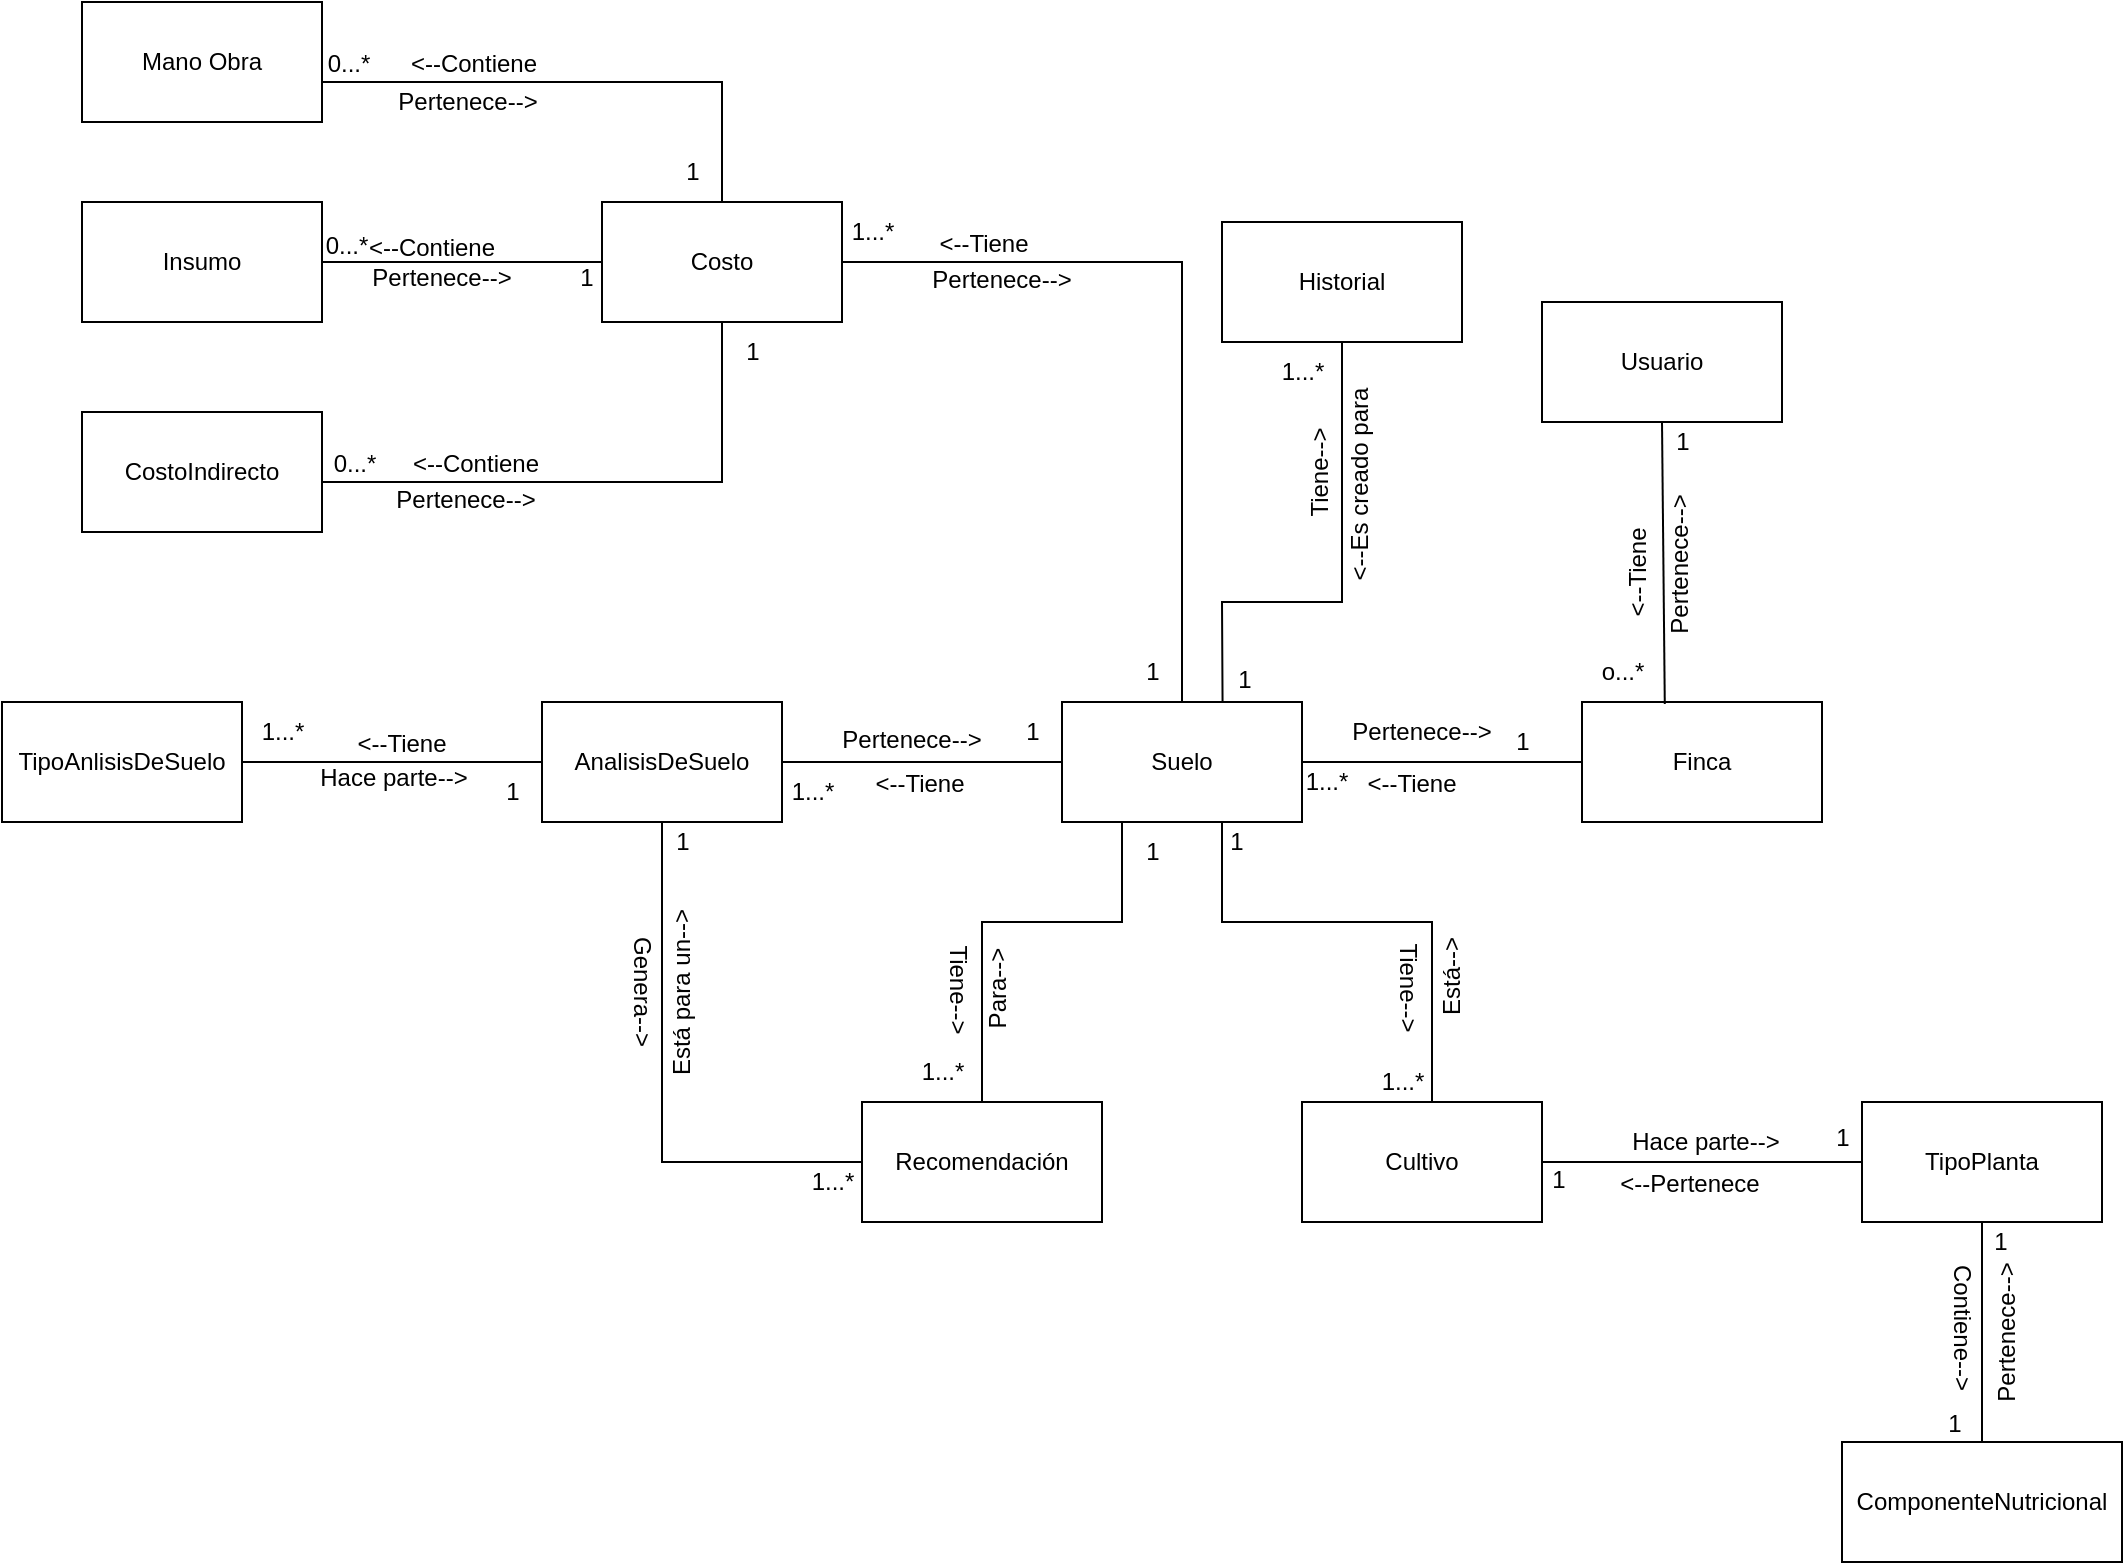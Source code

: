 <mxfile version="21.0.6" type="github">
  <diagram name="Página-1" id="VM4DMKes7zrzFQn_ShIZ">
    <mxGraphModel dx="2049" dy="1825" grid="1" gridSize="10" guides="1" tooltips="1" connect="1" arrows="1" fold="1" page="1" pageScale="1" pageWidth="827" pageHeight="1169" math="0" shadow="0">
      <root>
        <mxCell id="0" />
        <mxCell id="1" parent="0" />
        <mxCell id="wAAVuN6HU1YgThgMk9Jp-1" value="AnalisisDeSuelo" style="rounded=0;whiteSpace=wrap;html=1;" parent="1" vertex="1">
          <mxGeometry x="-110" y="170" width="120" height="60" as="geometry" />
        </mxCell>
        <mxCell id="gtoM_6XYmSIpQko0jhc2-1" value="Suelo" style="rounded=0;whiteSpace=wrap;html=1;" parent="1" vertex="1">
          <mxGeometry x="150" y="170" width="120" height="60" as="geometry" />
        </mxCell>
        <mxCell id="gtoM_6XYmSIpQko0jhc2-4" value="" style="endArrow=none;html=1;rounded=0;entryX=0;entryY=0.5;entryDx=0;entryDy=0;" parent="1" target="gtoM_6XYmSIpQko0jhc2-1" edge="1">
          <mxGeometry width="50" height="50" relative="1" as="geometry">
            <mxPoint x="10" y="200" as="sourcePoint" />
            <mxPoint x="60" y="150" as="targetPoint" />
          </mxGeometry>
        </mxCell>
        <mxCell id="gtoM_6XYmSIpQko0jhc2-5" value="Usuario" style="rounded=0;whiteSpace=wrap;html=1;" parent="1" vertex="1">
          <mxGeometry x="390" y="-30" width="120" height="60" as="geometry" />
        </mxCell>
        <mxCell id="gtoM_6XYmSIpQko0jhc2-12" value="Pertenece--&amp;gt;" style="text;html=1;strokeColor=none;fillColor=none;align=center;verticalAlign=middle;whiteSpace=wrap;rounded=0;" parent="1" vertex="1">
          <mxGeometry x="35" y="174" width="80" height="30" as="geometry" />
        </mxCell>
        <mxCell id="gtoM_6XYmSIpQko0jhc2-13" value="&amp;lt;--Tiene" style="text;html=1;strokeColor=none;fillColor=none;align=center;verticalAlign=middle;whiteSpace=wrap;rounded=0;" parent="1" vertex="1">
          <mxGeometry x="29" y="196" width="100" height="30" as="geometry" />
        </mxCell>
        <mxCell id="gtoM_6XYmSIpQko0jhc2-14" value="Finca" style="rounded=0;whiteSpace=wrap;html=1;" parent="1" vertex="1">
          <mxGeometry x="410" y="170" width="120" height="60" as="geometry" />
        </mxCell>
        <mxCell id="EihlM_Xke5t3C62atEJj-1" value="" style="endArrow=none;html=1;rounded=0;entryX=0;entryY=0.5;entryDx=0;entryDy=0;" parent="1" target="gtoM_6XYmSIpQko0jhc2-14" edge="1">
          <mxGeometry width="50" height="50" relative="1" as="geometry">
            <mxPoint x="270" y="200" as="sourcePoint" />
            <mxPoint x="320" y="150" as="targetPoint" />
          </mxGeometry>
        </mxCell>
        <mxCell id="EihlM_Xke5t3C62atEJj-2" value="Pertenece--&amp;gt;" style="text;html=1;strokeColor=none;fillColor=none;align=center;verticalAlign=middle;whiteSpace=wrap;rounded=0;" parent="1" vertex="1">
          <mxGeometry x="290" y="170" width="80" height="30" as="geometry" />
        </mxCell>
        <mxCell id="nHzaXoaMLMGKjQFt03uS-1" value="" style="endArrow=none;html=1;rounded=0;exitX=0.345;exitY=0.017;exitDx=0;exitDy=0;exitPerimeter=0;" parent="1" source="gtoM_6XYmSIpQko0jhc2-14" edge="1">
          <mxGeometry width="50" height="50" relative="1" as="geometry">
            <mxPoint x="450" y="160" as="sourcePoint" />
            <mxPoint x="450" y="30" as="targetPoint" />
          </mxGeometry>
        </mxCell>
        <mxCell id="nHzaXoaMLMGKjQFt03uS-2" value="&amp;lt;--Tiene" style="text;html=1;strokeColor=none;fillColor=none;align=center;verticalAlign=middle;whiteSpace=wrap;rounded=0;" parent="1" vertex="1">
          <mxGeometry x="285" y="196" width="80" height="30" as="geometry" />
        </mxCell>
        <mxCell id="nHzaXoaMLMGKjQFt03uS-3" value="Pertenece--&amp;gt;" style="text;html=1;strokeColor=none;fillColor=none;align=center;verticalAlign=middle;whiteSpace=wrap;rounded=0;rotation=270;" parent="1" vertex="1">
          <mxGeometry x="419" y="86" width="80" height="30" as="geometry" />
        </mxCell>
        <mxCell id="nHzaXoaMLMGKjQFt03uS-4" value="&amp;lt;--Tiene" style="text;html=1;strokeColor=none;fillColor=none;align=center;verticalAlign=middle;whiteSpace=wrap;rounded=0;rotation=270;" parent="1" vertex="1">
          <mxGeometry x="398" y="90" width="80" height="30" as="geometry" />
        </mxCell>
        <mxCell id="TpQG6C9cROLoZ1MlETch-1" value="Insumo" style="rounded=0;whiteSpace=wrap;html=1;" parent="1" vertex="1">
          <mxGeometry x="-340" y="-80" width="120" height="60" as="geometry" />
        </mxCell>
        <mxCell id="TpQG6C9cROLoZ1MlETch-2" value="Mano Obra" style="rounded=0;whiteSpace=wrap;html=1;" parent="1" vertex="1">
          <mxGeometry x="-340" y="-180" width="120" height="60" as="geometry" />
        </mxCell>
        <mxCell id="TpQG6C9cROLoZ1MlETch-3" value="Recomendación" style="rounded=0;whiteSpace=wrap;html=1;" parent="1" vertex="1">
          <mxGeometry x="50" y="370" width="120" height="60" as="geometry" />
        </mxCell>
        <mxCell id="TpQG6C9cROLoZ1MlETch-4" value="Cultivo" style="rounded=0;whiteSpace=wrap;html=1;" parent="1" vertex="1">
          <mxGeometry x="270" y="370" width="120" height="60" as="geometry" />
        </mxCell>
        <mxCell id="TpQG6C9cROLoZ1MlETch-6" value="Tiene--&amp;gt;" style="text;html=1;strokeColor=none;fillColor=none;align=center;verticalAlign=middle;whiteSpace=wrap;rounded=0;rotation=90;" parent="1" vertex="1">
          <mxGeometry x="293" y="298" width="60" height="30" as="geometry" />
        </mxCell>
        <mxCell id="TpQG6C9cROLoZ1MlETch-7" value="Está--&amp;gt;" style="text;html=1;strokeColor=none;fillColor=none;align=center;verticalAlign=middle;whiteSpace=wrap;rounded=0;rotation=270;" parent="1" vertex="1">
          <mxGeometry x="305" y="292" width="80" height="30" as="geometry" />
        </mxCell>
        <mxCell id="TpQG6C9cROLoZ1MlETch-8" value="Historial" style="rounded=0;whiteSpace=wrap;html=1;" parent="1" vertex="1">
          <mxGeometry x="230" y="-70" width="120" height="60" as="geometry" />
        </mxCell>
        <mxCell id="TpQG6C9cROLoZ1MlETch-9" value="" style="endArrow=none;html=1;rounded=0;entryX=0.5;entryY=1;entryDx=0;entryDy=0;exitX=0.669;exitY=-0.007;exitDx=0;exitDy=0;exitPerimeter=0;" parent="1" source="gtoM_6XYmSIpQko0jhc2-1" target="TpQG6C9cROLoZ1MlETch-8" edge="1">
          <mxGeometry width="50" height="50" relative="1" as="geometry">
            <mxPoint x="220" y="170" as="sourcePoint" />
            <mxPoint x="210" y="60" as="targetPoint" />
            <Array as="points">
              <mxPoint x="230" y="120" />
              <mxPoint x="290" y="120" />
            </Array>
          </mxGeometry>
        </mxCell>
        <mxCell id="TpQG6C9cROLoZ1MlETch-10" value="Tiene--&amp;gt;" style="text;html=1;strokeColor=none;fillColor=none;align=center;verticalAlign=middle;whiteSpace=wrap;rounded=0;rotation=270;" parent="1" vertex="1">
          <mxGeometry x="239" y="40" width="80" height="30" as="geometry" />
        </mxCell>
        <mxCell id="TpQG6C9cROLoZ1MlETch-11" value="TipoAnlisisDeSuelo" style="rounded=0;whiteSpace=wrap;html=1;" parent="1" vertex="1">
          <mxGeometry x="-380" y="170" width="120" height="60" as="geometry" />
        </mxCell>
        <mxCell id="TpQG6C9cROLoZ1MlETch-12" value="" style="endArrow=none;html=1;rounded=0;entryX=0;entryY=0.5;entryDx=0;entryDy=0;" parent="1" target="wAAVuN6HU1YgThgMk9Jp-1" edge="1">
          <mxGeometry width="50" height="50" relative="1" as="geometry">
            <mxPoint x="-260" y="200" as="sourcePoint" />
            <mxPoint x="-210" y="150" as="targetPoint" />
          </mxGeometry>
        </mxCell>
        <mxCell id="TpQG6C9cROLoZ1MlETch-13" value="&amp;lt;--Tiene" style="text;html=1;strokeColor=none;fillColor=none;align=center;verticalAlign=middle;whiteSpace=wrap;rounded=0;" parent="1" vertex="1">
          <mxGeometry x="-210" y="176" width="60" height="30" as="geometry" />
        </mxCell>
        <mxCell id="TpQG6C9cROLoZ1MlETch-14" value="Hace parte--&amp;gt;" style="text;html=1;strokeColor=none;fillColor=none;align=center;verticalAlign=middle;whiteSpace=wrap;rounded=0;" parent="1" vertex="1">
          <mxGeometry x="-224" y="193" width="80" height="30" as="geometry" />
        </mxCell>
        <mxCell id="TpQG6C9cROLoZ1MlETch-19" value="" style="endArrow=none;html=1;rounded=0;" parent="1" edge="1">
          <mxGeometry width="50" height="50" relative="1" as="geometry">
            <mxPoint x="335" y="370" as="sourcePoint" />
            <mxPoint x="230" y="230" as="targetPoint" />
            <Array as="points">
              <mxPoint x="335" y="280" />
              <mxPoint x="230" y="280" />
            </Array>
          </mxGeometry>
        </mxCell>
        <mxCell id="TpQG6C9cROLoZ1MlETch-20" value="" style="endArrow=none;html=1;rounded=0;entryX=0.25;entryY=1;entryDx=0;entryDy=0;exitX=0.5;exitY=0;exitDx=0;exitDy=0;" parent="1" source="TpQG6C9cROLoZ1MlETch-3" target="gtoM_6XYmSIpQko0jhc2-1" edge="1">
          <mxGeometry width="50" height="50" relative="1" as="geometry">
            <mxPoint x="110" y="350" as="sourcePoint" />
            <mxPoint x="110" y="290" as="targetPoint" />
            <Array as="points">
              <mxPoint x="110" y="280" />
              <mxPoint x="180" y="280" />
            </Array>
          </mxGeometry>
        </mxCell>
        <mxCell id="TpQG6C9cROLoZ1MlETch-22" value="Tiene--&amp;gt;" style="text;html=1;strokeColor=none;fillColor=none;align=center;verticalAlign=middle;whiteSpace=wrap;rounded=0;rotation=90;" parent="1" vertex="1">
          <mxGeometry x="68" y="299" width="60" height="30" as="geometry" />
        </mxCell>
        <mxCell id="TpQG6C9cROLoZ1MlETch-23" value="Para--&amp;gt;" style="text;html=1;strokeColor=none;fillColor=none;align=center;verticalAlign=middle;whiteSpace=wrap;rounded=0;rotation=270;" parent="1" vertex="1">
          <mxGeometry x="78" y="298" width="80" height="30" as="geometry" />
        </mxCell>
        <mxCell id="TpQG6C9cROLoZ1MlETch-24" value="&amp;lt;--Es creado para" style="text;html=1;strokeColor=none;fillColor=none;align=center;verticalAlign=middle;whiteSpace=wrap;rounded=0;rotation=270;" parent="1" vertex="1">
          <mxGeometry x="249" y="46" width="100" height="30" as="geometry" />
        </mxCell>
        <mxCell id="TpQG6C9cROLoZ1MlETch-25" value="TipoPlanta" style="rounded=0;whiteSpace=wrap;html=1;" parent="1" vertex="1">
          <mxGeometry x="550" y="370" width="120" height="60" as="geometry" />
        </mxCell>
        <mxCell id="TpQG6C9cROLoZ1MlETch-26" value="" style="endArrow=none;html=1;rounded=0;entryX=0;entryY=0.5;entryDx=0;entryDy=0;" parent="1" target="TpQG6C9cROLoZ1MlETch-25" edge="1">
          <mxGeometry width="50" height="50" relative="1" as="geometry">
            <mxPoint x="390" y="400" as="sourcePoint" />
            <mxPoint x="440" y="350" as="targetPoint" />
          </mxGeometry>
        </mxCell>
        <mxCell id="TpQG6C9cROLoZ1MlETch-27" value="&amp;lt;--Pertenece" style="text;html=1;strokeColor=none;fillColor=none;align=center;verticalAlign=middle;whiteSpace=wrap;rounded=0;" parent="1" vertex="1">
          <mxGeometry x="424" y="396" width="80" height="30" as="geometry" />
        </mxCell>
        <mxCell id="TpQG6C9cROLoZ1MlETch-28" value="Hace parte--&amp;gt;" style="text;html=1;strokeColor=none;fillColor=none;align=center;verticalAlign=middle;whiteSpace=wrap;rounded=0;" parent="1" vertex="1">
          <mxGeometry x="432" y="375" width="80" height="30" as="geometry" />
        </mxCell>
        <mxCell id="TpQG6C9cROLoZ1MlETch-29" value="CostoIndirecto" style="rounded=0;whiteSpace=wrap;html=1;" parent="1" vertex="1">
          <mxGeometry x="-340" y="25" width="120" height="60" as="geometry" />
        </mxCell>
        <mxCell id="TpQG6C9cROLoZ1MlETch-30" value="Costo" style="rounded=0;whiteSpace=wrap;html=1;" parent="1" vertex="1">
          <mxGeometry x="-80" y="-80" width="120" height="60" as="geometry" />
        </mxCell>
        <mxCell id="TpQG6C9cROLoZ1MlETch-31" value="" style="endArrow=none;html=1;rounded=0;entryX=1;entryY=0.5;entryDx=0;entryDy=0;exitX=0.5;exitY=0;exitDx=0;exitDy=0;" parent="1" source="gtoM_6XYmSIpQko0jhc2-1" target="TpQG6C9cROLoZ1MlETch-30" edge="1">
          <mxGeometry width="50" height="50" relative="1" as="geometry">
            <mxPoint x="200" y="160" as="sourcePoint" />
            <mxPoint x="240" y="120" as="targetPoint" />
            <Array as="points">
              <mxPoint x="210" y="-50" />
            </Array>
          </mxGeometry>
        </mxCell>
        <mxCell id="TpQG6C9cROLoZ1MlETch-34" value="&amp;lt;--Tiene" style="text;html=1;strokeColor=none;fillColor=none;align=center;verticalAlign=middle;whiteSpace=wrap;rounded=0;" parent="1" vertex="1">
          <mxGeometry x="81" y="-74" width="60" height="30" as="geometry" />
        </mxCell>
        <mxCell id="TpQG6C9cROLoZ1MlETch-35" value="Pertenece--&amp;gt;" style="text;html=1;strokeColor=none;fillColor=none;align=center;verticalAlign=middle;whiteSpace=wrap;rounded=0;" parent="1" vertex="1">
          <mxGeometry x="80" y="-56" width="80" height="30" as="geometry" />
        </mxCell>
        <mxCell id="TpQG6C9cROLoZ1MlETch-37" value="" style="endArrow=none;html=1;rounded=0;entryX=0;entryY=0.5;entryDx=0;entryDy=0;exitX=1;exitY=0.5;exitDx=0;exitDy=0;" parent="1" source="TpQG6C9cROLoZ1MlETch-1" target="TpQG6C9cROLoZ1MlETch-30" edge="1">
          <mxGeometry width="50" height="50" relative="1" as="geometry">
            <mxPoint x="-320" y="20" as="sourcePoint" />
            <mxPoint x="-270" y="-30" as="targetPoint" />
          </mxGeometry>
        </mxCell>
        <mxCell id="TpQG6C9cROLoZ1MlETch-38" value="" style="endArrow=none;html=1;rounded=0;entryX=0.5;entryY=0;entryDx=0;entryDy=0;" parent="1" target="TpQG6C9cROLoZ1MlETch-30" edge="1">
          <mxGeometry width="50" height="50" relative="1" as="geometry">
            <mxPoint x="-220" y="-140" as="sourcePoint" />
            <mxPoint x="-170" y="-190" as="targetPoint" />
            <Array as="points">
              <mxPoint x="-110" y="-140" />
              <mxPoint x="-20" y="-140" />
            </Array>
          </mxGeometry>
        </mxCell>
        <mxCell id="TpQG6C9cROLoZ1MlETch-39" value="" style="endArrow=none;html=1;rounded=0;entryX=0.5;entryY=1;entryDx=0;entryDy=0;" parent="1" target="TpQG6C9cROLoZ1MlETch-30" edge="1">
          <mxGeometry width="50" height="50" relative="1" as="geometry">
            <mxPoint x="-220" y="60" as="sourcePoint" />
            <mxPoint x="-170" y="10" as="targetPoint" />
            <Array as="points">
              <mxPoint x="-110" y="60" />
              <mxPoint x="-20" y="60" />
            </Array>
          </mxGeometry>
        </mxCell>
        <mxCell id="TpQG6C9cROLoZ1MlETch-40" value="&amp;lt;--Contiene" style="text;html=1;strokeColor=none;fillColor=none;align=center;verticalAlign=middle;whiteSpace=wrap;rounded=0;" parent="1" vertex="1">
          <mxGeometry x="-179" y="-164" width="70" height="30" as="geometry" />
        </mxCell>
        <mxCell id="TpQG6C9cROLoZ1MlETch-42" value="&amp;lt;--Contiene" style="text;html=1;strokeColor=none;fillColor=none;align=center;verticalAlign=middle;whiteSpace=wrap;rounded=0;" parent="1" vertex="1">
          <mxGeometry x="-200" y="-72" width="70" height="30" as="geometry" />
        </mxCell>
        <mxCell id="TpQG6C9cROLoZ1MlETch-43" value="&amp;lt;--Contiene" style="text;html=1;strokeColor=none;fillColor=none;align=center;verticalAlign=middle;whiteSpace=wrap;rounded=0;" parent="1" vertex="1">
          <mxGeometry x="-178" y="36" width="70" height="30" as="geometry" />
        </mxCell>
        <mxCell id="TpQG6C9cROLoZ1MlETch-44" value="Pertenece--&amp;gt;" style="text;html=1;strokeColor=none;fillColor=none;align=center;verticalAlign=middle;whiteSpace=wrap;rounded=0;" parent="1" vertex="1">
          <mxGeometry x="-187" y="-145" width="80" height="30" as="geometry" />
        </mxCell>
        <mxCell id="TpQG6C9cROLoZ1MlETch-45" value="Pertenece--&amp;gt;" style="text;html=1;strokeColor=none;fillColor=none;align=center;verticalAlign=middle;whiteSpace=wrap;rounded=0;" parent="1" vertex="1">
          <mxGeometry x="-200" y="-57" width="80" height="30" as="geometry" />
        </mxCell>
        <mxCell id="TpQG6C9cROLoZ1MlETch-46" value="Pertenece--&amp;gt;" style="text;html=1;strokeColor=none;fillColor=none;align=center;verticalAlign=middle;whiteSpace=wrap;rounded=0;" parent="1" vertex="1">
          <mxGeometry x="-188" y="54" width="80" height="30" as="geometry" />
        </mxCell>
        <mxCell id="TpQG6C9cROLoZ1MlETch-47" value="ComponenteNutricional" style="rounded=0;whiteSpace=wrap;html=1;" parent="1" vertex="1">
          <mxGeometry x="540" y="540" width="140" height="60" as="geometry" />
        </mxCell>
        <mxCell id="TpQG6C9cROLoZ1MlETch-49" value="" style="endArrow=none;html=1;rounded=0;" parent="1" source="TpQG6C9cROLoZ1MlETch-47" edge="1">
          <mxGeometry width="50" height="50" relative="1" as="geometry">
            <mxPoint x="560" y="480" as="sourcePoint" />
            <mxPoint x="610" y="430" as="targetPoint" />
          </mxGeometry>
        </mxCell>
        <mxCell id="TpQG6C9cROLoZ1MlETch-50" value="Contiene--&amp;gt;" style="text;html=1;strokeColor=none;fillColor=none;align=center;verticalAlign=middle;whiteSpace=wrap;rounded=0;rotation=90;" parent="1" vertex="1">
          <mxGeometry x="565" y="468" width="70" height="30" as="geometry" />
        </mxCell>
        <mxCell id="TpQG6C9cROLoZ1MlETch-51" value="Pertenece--&amp;gt;" style="text;html=1;strokeColor=none;fillColor=none;align=center;verticalAlign=middle;whiteSpace=wrap;rounded=0;rotation=270;" parent="1" vertex="1">
          <mxGeometry x="584.5" y="470.5" width="75" height="30" as="geometry" />
        </mxCell>
        <mxCell id="T_9JkTv0JXY5O6YDB2VG-1" value="" style="endArrow=none;html=1;rounded=0;exitX=0;exitY=0.5;exitDx=0;exitDy=0;" parent="1" source="TpQG6C9cROLoZ1MlETch-3" edge="1">
          <mxGeometry width="50" height="50" relative="1" as="geometry">
            <mxPoint x="-50" y="400" as="sourcePoint" />
            <mxPoint x="-50" y="230" as="targetPoint" />
            <Array as="points">
              <mxPoint x="-50" y="400" />
            </Array>
          </mxGeometry>
        </mxCell>
        <mxCell id="T_9JkTv0JXY5O6YDB2VG-3" value="Está para un--&amp;gt;" style="text;html=1;strokeColor=none;fillColor=none;align=center;verticalAlign=middle;whiteSpace=wrap;rounded=0;rotation=270;" parent="1" vertex="1">
          <mxGeometry x="-85" y="300" width="90" height="30" as="geometry" />
        </mxCell>
        <mxCell id="T_9JkTv0JXY5O6YDB2VG-5" value="Genera--&amp;gt;" style="text;html=1;strokeColor=none;fillColor=none;align=center;verticalAlign=middle;whiteSpace=wrap;rounded=0;rotation=90;" parent="1" vertex="1">
          <mxGeometry x="-90" y="300" width="60" height="30" as="geometry" />
        </mxCell>
        <mxCell id="ObKTEs9czoOwKZzO202r-1" value="1" style="text;html=1;align=center;verticalAlign=middle;resizable=0;points=[];autosize=1;strokeColor=none;fillColor=none;" parent="1" vertex="1">
          <mxGeometry x="445" y="25" width="30" height="30" as="geometry" />
        </mxCell>
        <mxCell id="ObKTEs9czoOwKZzO202r-2" value="o...*" style="text;html=1;align=center;verticalAlign=middle;resizable=0;points=[];autosize=1;strokeColor=none;fillColor=none;" parent="1" vertex="1">
          <mxGeometry x="410" y="140" width="40" height="30" as="geometry" />
        </mxCell>
        <mxCell id="q6Xow11EP27kj4UFFbpN-1" value="1" style="text;html=1;align=center;verticalAlign=middle;resizable=0;points=[];autosize=1;strokeColor=none;fillColor=none;" parent="1" vertex="1">
          <mxGeometry x="226" y="144" width="30" height="30" as="geometry" />
        </mxCell>
        <mxCell id="ObKTEs9czoOwKZzO202r-4" value="1...*" style="text;html=1;align=center;verticalAlign=middle;resizable=0;points=[];autosize=1;strokeColor=none;fillColor=none;" parent="1" vertex="1">
          <mxGeometry x="262" y="195" width="40" height="30" as="geometry" />
        </mxCell>
        <mxCell id="q6Xow11EP27kj4UFFbpN-2" value="1...*" style="text;html=1;align=center;verticalAlign=middle;resizable=0;points=[];autosize=1;strokeColor=none;fillColor=none;" parent="1" vertex="1">
          <mxGeometry x="250" y="-10" width="40" height="30" as="geometry" />
        </mxCell>
        <mxCell id="ObKTEs9czoOwKZzO202r-5" value="1" style="text;html=1;align=center;verticalAlign=middle;resizable=0;points=[];autosize=1;strokeColor=none;fillColor=none;" parent="1" vertex="1">
          <mxGeometry x="365" y="175" width="30" height="30" as="geometry" />
        </mxCell>
        <mxCell id="q6Xow11EP27kj4UFFbpN-3" value="1" style="text;html=1;align=center;verticalAlign=middle;resizable=0;points=[];autosize=1;strokeColor=none;fillColor=none;" parent="1" vertex="1">
          <mxGeometry x="120" y="170" width="30" height="30" as="geometry" />
        </mxCell>
        <mxCell id="q6Xow11EP27kj4UFFbpN-4" value="1...*" style="text;html=1;align=center;verticalAlign=middle;resizable=0;points=[];autosize=1;strokeColor=none;fillColor=none;" parent="1" vertex="1">
          <mxGeometry x="5" y="200" width="40" height="30" as="geometry" />
        </mxCell>
        <mxCell id="q6Xow11EP27kj4UFFbpN-5" value="1" style="text;html=1;align=center;verticalAlign=middle;resizable=0;points=[];autosize=1;strokeColor=none;fillColor=none;" parent="1" vertex="1">
          <mxGeometry x="-140" y="200" width="30" height="30" as="geometry" />
        </mxCell>
        <mxCell id="q6Xow11EP27kj4UFFbpN-6" value="1...*" style="text;html=1;align=center;verticalAlign=middle;resizable=0;points=[];autosize=1;strokeColor=none;fillColor=none;" parent="1" vertex="1">
          <mxGeometry x="-260" y="170" width="40" height="30" as="geometry" />
        </mxCell>
        <mxCell id="ObKTEs9czoOwKZzO202r-6" value="1...*" style="text;html=1;align=center;verticalAlign=middle;resizable=0;points=[];autosize=1;strokeColor=none;fillColor=none;" parent="1" vertex="1">
          <mxGeometry x="300" y="345" width="40" height="30" as="geometry" />
        </mxCell>
        <mxCell id="q6Xow11EP27kj4UFFbpN-7" value="1" style="text;html=1;align=center;verticalAlign=middle;resizable=0;points=[];autosize=1;strokeColor=none;fillColor=none;" parent="1" vertex="1">
          <mxGeometry x="180" y="230" width="30" height="30" as="geometry" />
        </mxCell>
        <mxCell id="ObKTEs9czoOwKZzO202r-7" value="1" style="text;html=1;align=center;verticalAlign=middle;resizable=0;points=[];autosize=1;strokeColor=none;fillColor=none;" parent="1" vertex="1">
          <mxGeometry x="222" y="225" width="30" height="30" as="geometry" />
        </mxCell>
        <mxCell id="q6Xow11EP27kj4UFFbpN-8" value="1...*" style="text;html=1;align=center;verticalAlign=middle;resizable=0;points=[];autosize=1;strokeColor=none;fillColor=none;" parent="1" vertex="1">
          <mxGeometry x="70" y="340" width="40" height="30" as="geometry" />
        </mxCell>
        <mxCell id="ObKTEs9czoOwKZzO202r-8" value="1" style="text;html=1;align=center;verticalAlign=middle;resizable=0;points=[];autosize=1;strokeColor=none;fillColor=none;" parent="1" vertex="1">
          <mxGeometry x="-55" y="225" width="30" height="30" as="geometry" />
        </mxCell>
        <mxCell id="ObKTEs9czoOwKZzO202r-9" value="1...*" style="text;html=1;align=center;verticalAlign=middle;resizable=0;points=[];autosize=1;strokeColor=none;fillColor=none;" parent="1" vertex="1">
          <mxGeometry x="15" y="395" width="40" height="30" as="geometry" />
        </mxCell>
        <mxCell id="iUxeQ0X0zDgG5loe2Lcg-1" value="1" style="text;html=1;align=center;verticalAlign=middle;resizable=0;points=[];autosize=1;strokeColor=none;fillColor=none;" parent="1" vertex="1">
          <mxGeometry x="525" y="373" width="30" height="30" as="geometry" />
        </mxCell>
        <mxCell id="iUxeQ0X0zDgG5loe2Lcg-2" value="1" style="text;html=1;align=center;verticalAlign=middle;resizable=0;points=[];autosize=1;strokeColor=none;fillColor=none;" parent="1" vertex="1">
          <mxGeometry x="383" y="394" width="30" height="30" as="geometry" />
        </mxCell>
        <mxCell id="iUxeQ0X0zDgG5loe2Lcg-3" value="1" style="text;html=1;align=center;verticalAlign=middle;resizable=0;points=[];autosize=1;strokeColor=none;fillColor=none;" parent="1" vertex="1">
          <mxGeometry x="581" y="516" width="30" height="30" as="geometry" />
        </mxCell>
        <mxCell id="iUxeQ0X0zDgG5loe2Lcg-4" value="1" style="text;html=1;align=center;verticalAlign=middle;resizable=0;points=[];autosize=1;strokeColor=none;fillColor=none;" parent="1" vertex="1">
          <mxGeometry x="604" y="425" width="30" height="30" as="geometry" />
        </mxCell>
        <mxCell id="6UzIzCqnbvjBNZ3E5eWP-2" value="0...*" style="text;html=1;align=center;verticalAlign=middle;resizable=0;points=[];autosize=1;strokeColor=none;fillColor=none;" parent="1" vertex="1">
          <mxGeometry x="-227" y="-164" width="40" height="30" as="geometry" />
        </mxCell>
        <mxCell id="rwXet3NQgszVMnFsShQ7-1" value="1" style="text;html=1;align=center;verticalAlign=middle;resizable=0;points=[];autosize=1;strokeColor=none;fillColor=none;" parent="1" vertex="1">
          <mxGeometry x="180" y="140" width="30" height="30" as="geometry" />
        </mxCell>
        <mxCell id="rwXet3NQgszVMnFsShQ7-3" value="1...*" style="text;html=1;align=center;verticalAlign=middle;resizable=0;points=[];autosize=1;strokeColor=none;fillColor=none;" parent="1" vertex="1">
          <mxGeometry x="35" y="-80" width="40" height="30" as="geometry" />
        </mxCell>
        <mxCell id="rwXet3NQgszVMnFsShQ7-5" value="1" style="text;html=1;align=center;verticalAlign=middle;resizable=0;points=[];autosize=1;strokeColor=none;fillColor=none;" parent="1" vertex="1">
          <mxGeometry x="-50" y="-110" width="30" height="30" as="geometry" />
        </mxCell>
        <mxCell id="pzuh2p6xgkA2_WdZI-mW-1" value="0...*" style="text;html=1;align=center;verticalAlign=middle;resizable=0;points=[];autosize=1;strokeColor=none;fillColor=none;" parent="1" vertex="1">
          <mxGeometry x="-224" y="36" width="40" height="30" as="geometry" />
        </mxCell>
        <mxCell id="Vw8bFBAPQ3lNSidToB8x-1" value="0...*" style="text;html=1;align=center;verticalAlign=middle;resizable=0;points=[];autosize=1;strokeColor=none;fillColor=none;" parent="1" vertex="1">
          <mxGeometry x="-228" y="-73" width="40" height="30" as="geometry" />
        </mxCell>
        <mxCell id="rwXet3NQgszVMnFsShQ7-6" value="1" style="text;html=1;align=center;verticalAlign=middle;resizable=0;points=[];autosize=1;strokeColor=none;fillColor=none;" parent="1" vertex="1">
          <mxGeometry x="-20" y="-20" width="30" height="30" as="geometry" />
        </mxCell>
        <mxCell id="Vw8bFBAPQ3lNSidToB8x-3" value="1" style="text;html=1;align=center;verticalAlign=middle;resizable=0;points=[];autosize=1;strokeColor=none;fillColor=none;" parent="1" vertex="1">
          <mxGeometry x="-103" y="-57" width="30" height="30" as="geometry" />
        </mxCell>
      </root>
    </mxGraphModel>
  </diagram>
</mxfile>
